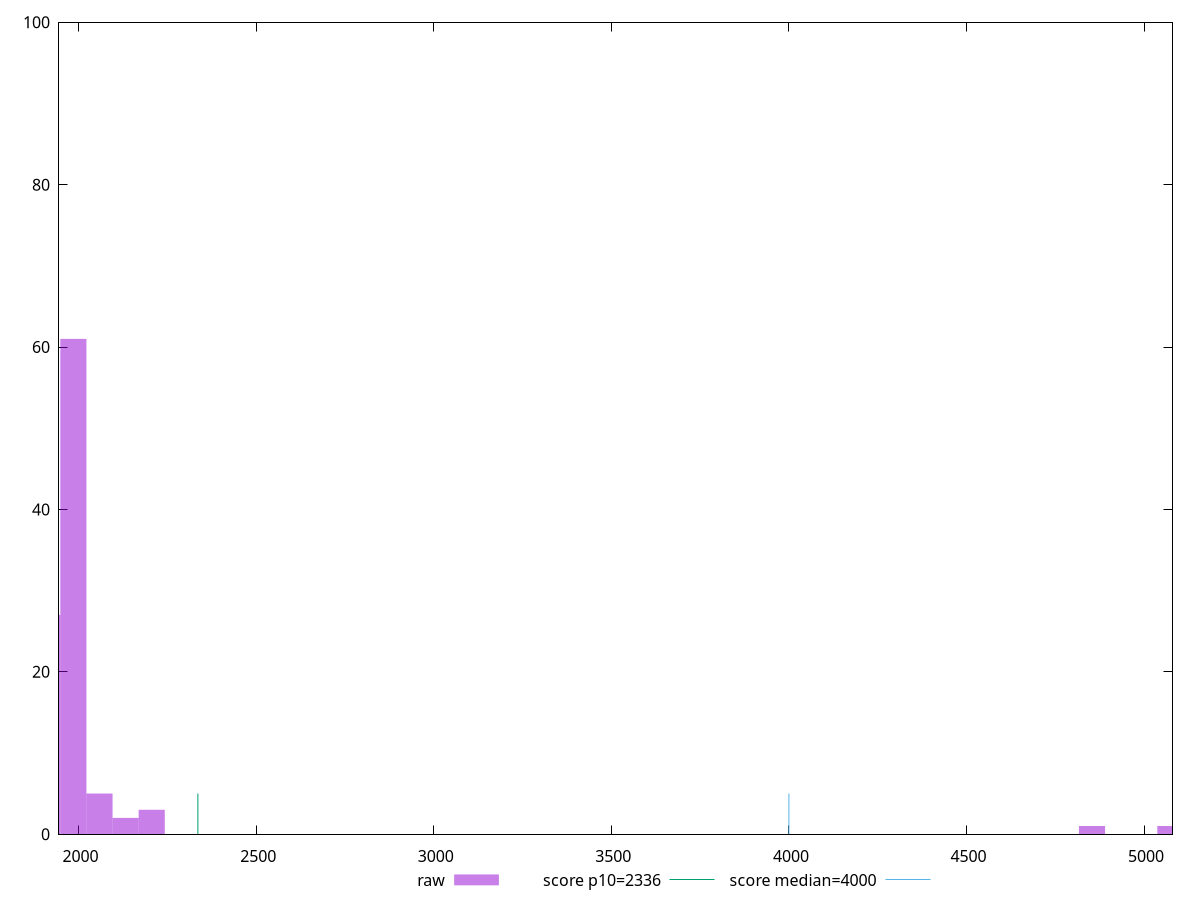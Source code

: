 reset

$raw <<EOF
5073.951453875008 1
1985.4592645597859 61
1911.9237362427566 27
2132.530321193844 2
2206.0658495108732 3
2058.994792876815 5
4853.344868923921 1
EOF

set key outside below
set boxwidth 73.5355283170291
set xrange [1945.0035000000003:5079.971500000001]
set yrange [0:100]
set style fill transparent solid 0.5 noborder

set parametric
set terminal svg size 640, 490 enhanced background rgb 'white'
set output "report_00007_2020-12-11T15:55:29.892Z/first-meaningful-paint/samples/pages/raw/histogram.svg"

plot $raw title "raw" with boxes, \
     2336,t title "score p10=2336", \
     4000,t title "score median=4000"

reset
